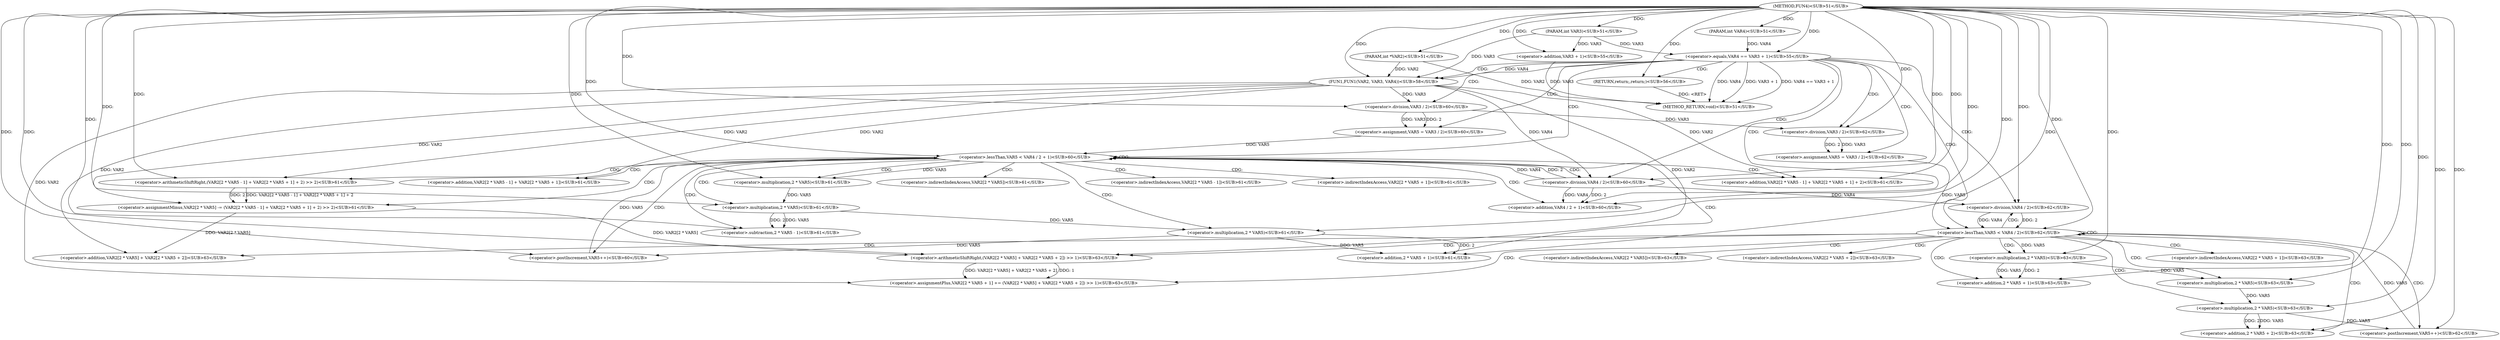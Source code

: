 
digraph "FUN4" {  

"11948" [label = "(METHOD,FUN4)<SUB>51</SUB>" ]

"12044" [label = "(METHOD_RETURN,void)<SUB>51</SUB>" ]

"11949" [label = "(PARAM,int *VAR2)<SUB>51</SUB>" ]

"11950" [label = "(PARAM,int VAR3)<SUB>51</SUB>" ]

"11951" [label = "(PARAM,int VAR4)<SUB>51</SUB>" ]

"11962" [label = "(FUN1,FUN1(VAR2, VAR3, VAR4))<SUB>58</SUB>" ]

"11955" [label = "(&lt;operator&gt;.equals,VAR4 == VAR3 + 1)<SUB>55</SUB>" ]

"11973" [label = "(&lt;operator&gt;.lessThan,VAR5 &lt; VAR4 / 2 + 1)<SUB>60</SUB>" ]

"11980" [label = "(&lt;operator&gt;.postIncrement,VAR5++)<SUB>60</SUB>" ]

"11982" [label = "(&lt;operator&gt;.assignmentMinus,VAR2[2 * VAR5] -= (VAR2[2 * VAR5 - 1] + VAR2[2 * VAR5 + 1] + 2) &gt;&gt; 2)<SUB>61</SUB>" ]

"12014" [label = "(&lt;operator&gt;.lessThan,VAR5 &lt; VAR4 / 2)<SUB>62</SUB>" ]

"12019" [label = "(&lt;operator&gt;.postIncrement,VAR5++)<SUB>62</SUB>" ]

"12021" [label = "(&lt;operator&gt;.assignmentPlus,VAR2[2 * VAR5 + 1] += (VAR2[2 * VAR5] + VAR2[2 * VAR5 + 2]) &gt;&gt; 1)<SUB>63</SUB>" ]

"11961" [label = "(RETURN,return;,return;)<SUB>56</SUB>" ]

"11968" [label = "(&lt;operator&gt;.assignment,VAR5 = VAR3 / 2)<SUB>60</SUB>" ]

"12009" [label = "(&lt;operator&gt;.assignment,VAR5 = VAR3 / 2)<SUB>62</SUB>" ]

"11957" [label = "(&lt;operator&gt;.addition,VAR3 + 1)<SUB>55</SUB>" ]

"11975" [label = "(&lt;operator&gt;.addition,VAR4 / 2 + 1)<SUB>60</SUB>" ]

"11988" [label = "(&lt;operator&gt;.arithmeticShiftRight,(VAR2[2 * VAR5 - 1] + VAR2[2 * VAR5 + 1] + 2) &gt;&gt; 2)<SUB>61</SUB>" ]

"12016" [label = "(&lt;operator&gt;.division,VAR4 / 2)<SUB>62</SUB>" ]

"12029" [label = "(&lt;operator&gt;.arithmeticShiftRight,(VAR2[2 * VAR5] + VAR2[2 * VAR5 + 2]) &gt;&gt; 1)<SUB>63</SUB>" ]

"11970" [label = "(&lt;operator&gt;.division,VAR3 / 2)<SUB>60</SUB>" ]

"11976" [label = "(&lt;operator&gt;.division,VAR4 / 2)<SUB>60</SUB>" ]

"11985" [label = "(&lt;operator&gt;.multiplication,2 * VAR5)<SUB>61</SUB>" ]

"11989" [label = "(&lt;operator&gt;.addition,VAR2[2 * VAR5 - 1] + VAR2[2 * VAR5 + 1] + 2)<SUB>61</SUB>" ]

"12011" [label = "(&lt;operator&gt;.division,VAR3 / 2)<SUB>62</SUB>" ]

"12024" [label = "(&lt;operator&gt;.addition,2 * VAR5 + 1)<SUB>63</SUB>" ]

"12030" [label = "(&lt;operator&gt;.addition,VAR2[2 * VAR5] + VAR2[2 * VAR5 + 2])<SUB>63</SUB>" ]

"11990" [label = "(&lt;operator&gt;.addition,VAR2[2 * VAR5 - 1] + VAR2[2 * VAR5 + 1])<SUB>61</SUB>" ]

"12025" [label = "(&lt;operator&gt;.multiplication,2 * VAR5)<SUB>63</SUB>" ]

"12033" [label = "(&lt;operator&gt;.multiplication,2 * VAR5)<SUB>63</SUB>" ]

"12038" [label = "(&lt;operator&gt;.addition,2 * VAR5 + 2)<SUB>63</SUB>" ]

"11993" [label = "(&lt;operator&gt;.subtraction,2 * VAR5 - 1)<SUB>61</SUB>" ]

"12000" [label = "(&lt;operator&gt;.addition,2 * VAR5 + 1)<SUB>61</SUB>" ]

"12039" [label = "(&lt;operator&gt;.multiplication,2 * VAR5)<SUB>63</SUB>" ]

"11994" [label = "(&lt;operator&gt;.multiplication,2 * VAR5)<SUB>61</SUB>" ]

"12001" [label = "(&lt;operator&gt;.multiplication,2 * VAR5)<SUB>61</SUB>" ]

"11983" [label = "(&lt;operator&gt;.indirectIndexAccess,VAR2[2 * VAR5])<SUB>61</SUB>" ]

"12022" [label = "(&lt;operator&gt;.indirectIndexAccess,VAR2[2 * VAR5 + 1])<SUB>63</SUB>" ]

"12031" [label = "(&lt;operator&gt;.indirectIndexAccess,VAR2[2 * VAR5])<SUB>63</SUB>" ]

"12036" [label = "(&lt;operator&gt;.indirectIndexAccess,VAR2[2 * VAR5 + 2])<SUB>63</SUB>" ]

"11991" [label = "(&lt;operator&gt;.indirectIndexAccess,VAR2[2 * VAR5 - 1])<SUB>61</SUB>" ]

"11998" [label = "(&lt;operator&gt;.indirectIndexAccess,VAR2[2 * VAR5 + 1])<SUB>61</SUB>" ]

  "11961" -> "12044"  [ label = "DDG: &lt;RET&gt;"] 

  "11949" -> "12044"  [ label = "DDG: VAR2"] 

  "11955" -> "12044"  [ label = "DDG: VAR4"] 

  "11957" -> "12044"  [ label = "DDG: VAR3"] 

  "11955" -> "12044"  [ label = "DDG: VAR3 + 1"] 

  "11955" -> "12044"  [ label = "DDG: VAR4 == VAR3 + 1"] 

  "11948" -> "11949"  [ label = "DDG: "] 

  "11948" -> "11950"  [ label = "DDG: "] 

  "11948" -> "11951"  [ label = "DDG: "] 

  "11949" -> "11962"  [ label = "DDG: VAR2"] 

  "11948" -> "11962"  [ label = "DDG: "] 

  "11950" -> "11962"  [ label = "DDG: VAR3"] 

  "11955" -> "11962"  [ label = "DDG: VAR4"] 

  "11988" -> "11982"  [ label = "DDG: VAR2[2 * VAR5 - 1] + VAR2[2 * VAR5 + 1] + 2"] 

  "11988" -> "11982"  [ label = "DDG: 2"] 

  "12029" -> "12021"  [ label = "DDG: VAR2[2 * VAR5] + VAR2[2 * VAR5 + 2]"] 

  "12029" -> "12021"  [ label = "DDG: 1"] 

  "11951" -> "11955"  [ label = "DDG: VAR4"] 

  "11948" -> "11955"  [ label = "DDG: "] 

  "11950" -> "11955"  [ label = "DDG: VAR3"] 

  "11948" -> "11961"  [ label = "DDG: "] 

  "11970" -> "11968"  [ label = "DDG: VAR3"] 

  "11970" -> "11968"  [ label = "DDG: 2"] 

  "11968" -> "11973"  [ label = "DDG: VAR5"] 

  "11980" -> "11973"  [ label = "DDG: VAR5"] 

  "11948" -> "11973"  [ label = "DDG: "] 

  "11976" -> "11973"  [ label = "DDG: VAR4"] 

  "11976" -> "11973"  [ label = "DDG: 2"] 

  "12001" -> "11980"  [ label = "DDG: VAR5"] 

  "11948" -> "11980"  [ label = "DDG: "] 

  "11962" -> "11982"  [ label = "DDG: VAR2"] 

  "12011" -> "12009"  [ label = "DDG: VAR3"] 

  "12011" -> "12009"  [ label = "DDG: 2"] 

  "12009" -> "12014"  [ label = "DDG: VAR5"] 

  "12019" -> "12014"  [ label = "DDG: VAR5"] 

  "11948" -> "12014"  [ label = "DDG: "] 

  "12016" -> "12014"  [ label = "DDG: VAR4"] 

  "12016" -> "12014"  [ label = "DDG: 2"] 

  "12039" -> "12019"  [ label = "DDG: VAR5"] 

  "11948" -> "12019"  [ label = "DDG: "] 

  "11962" -> "12021"  [ label = "DDG: VAR2"] 

  "11950" -> "11957"  [ label = "DDG: VAR3"] 

  "11948" -> "11957"  [ label = "DDG: "] 

  "11976" -> "11975"  [ label = "DDG: VAR4"] 

  "11976" -> "11975"  [ label = "DDG: 2"] 

  "11948" -> "11975"  [ label = "DDG: "] 

  "11962" -> "11988"  [ label = "DDG: VAR2"] 

  "11948" -> "11988"  [ label = "DDG: "] 

  "11976" -> "12016"  [ label = "DDG: VAR4"] 

  "11948" -> "12016"  [ label = "DDG: "] 

  "11962" -> "12029"  [ label = "DDG: VAR2"] 

  "11982" -> "12029"  [ label = "DDG: VAR2[2 * VAR5]"] 

  "11948" -> "12029"  [ label = "DDG: "] 

  "11962" -> "11970"  [ label = "DDG: VAR3"] 

  "11948" -> "11970"  [ label = "DDG: "] 

  "11962" -> "11976"  [ label = "DDG: VAR4"] 

  "11948" -> "11976"  [ label = "DDG: "] 

  "11948" -> "11985"  [ label = "DDG: "] 

  "11973" -> "11985"  [ label = "DDG: VAR5"] 

  "11962" -> "11989"  [ label = "DDG: VAR2"] 

  "11948" -> "11989"  [ label = "DDG: "] 

  "11970" -> "12011"  [ label = "DDG: VAR3"] 

  "11948" -> "12011"  [ label = "DDG: "] 

  "12025" -> "12024"  [ label = "DDG: 2"] 

  "12025" -> "12024"  [ label = "DDG: VAR5"] 

  "11948" -> "12024"  [ label = "DDG: "] 

  "11962" -> "12030"  [ label = "DDG: VAR2"] 

  "11982" -> "12030"  [ label = "DDG: VAR2[2 * VAR5]"] 

  "11962" -> "11990"  [ label = "DDG: VAR2"] 

  "11948" -> "12025"  [ label = "DDG: "] 

  "12014" -> "12025"  [ label = "DDG: VAR5"] 

  "11948" -> "12033"  [ label = "DDG: "] 

  "12025" -> "12033"  [ label = "DDG: VAR5"] 

  "12039" -> "12038"  [ label = "DDG: 2"] 

  "12039" -> "12038"  [ label = "DDG: VAR5"] 

  "11948" -> "12038"  [ label = "DDG: "] 

  "11994" -> "11993"  [ label = "DDG: 2"] 

  "11994" -> "11993"  [ label = "DDG: VAR5"] 

  "11948" -> "11993"  [ label = "DDG: "] 

  "12001" -> "12000"  [ label = "DDG: 2"] 

  "12001" -> "12000"  [ label = "DDG: VAR5"] 

  "11948" -> "12000"  [ label = "DDG: "] 

  "11948" -> "12039"  [ label = "DDG: "] 

  "12033" -> "12039"  [ label = "DDG: VAR5"] 

  "11948" -> "11994"  [ label = "DDG: "] 

  "11985" -> "11994"  [ label = "DDG: VAR5"] 

  "11948" -> "12001"  [ label = "DDG: "] 

  "11994" -> "12001"  [ label = "DDG: VAR5"] 

  "11955" -> "12011"  [ label = "CDG: "] 

  "11955" -> "12009"  [ label = "CDG: "] 

  "11955" -> "12014"  [ label = "CDG: "] 

  "11955" -> "11962"  [ label = "CDG: "] 

  "11955" -> "11975"  [ label = "CDG: "] 

  "11955" -> "11968"  [ label = "CDG: "] 

  "11955" -> "11970"  [ label = "CDG: "] 

  "11955" -> "11973"  [ label = "CDG: "] 

  "11955" -> "11976"  [ label = "CDG: "] 

  "11955" -> "11961"  [ label = "CDG: "] 

  "11955" -> "12016"  [ label = "CDG: "] 

  "11973" -> "11983"  [ label = "CDG: "] 

  "11973" -> "11989"  [ label = "CDG: "] 

  "11973" -> "11994"  [ label = "CDG: "] 

  "11973" -> "11991"  [ label = "CDG: "] 

  "11973" -> "11975"  [ label = "CDG: "] 

  "11973" -> "11988"  [ label = "CDG: "] 

  "11973" -> "11982"  [ label = "CDG: "] 

  "11973" -> "12000"  [ label = "CDG: "] 

  "11973" -> "11998"  [ label = "CDG: "] 

  "11973" -> "11990"  [ label = "CDG: "] 

  "11973" -> "11973"  [ label = "CDG: "] 

  "11973" -> "11980"  [ label = "CDG: "] 

  "11973" -> "11993"  [ label = "CDG: "] 

  "11973" -> "12001"  [ label = "CDG: "] 

  "11973" -> "11985"  [ label = "CDG: "] 

  "11973" -> "11976"  [ label = "CDG: "] 

  "12014" -> "12030"  [ label = "CDG: "] 

  "12014" -> "12038"  [ label = "CDG: "] 

  "12014" -> "12021"  [ label = "CDG: "] 

  "12014" -> "12025"  [ label = "CDG: "] 

  "12014" -> "12036"  [ label = "CDG: "] 

  "12014" -> "12014"  [ label = "CDG: "] 

  "12014" -> "12022"  [ label = "CDG: "] 

  "12014" -> "12039"  [ label = "CDG: "] 

  "12014" -> "12024"  [ label = "CDG: "] 

  "12014" -> "12029"  [ label = "CDG: "] 

  "12014" -> "12019"  [ label = "CDG: "] 

  "12014" -> "12033"  [ label = "CDG: "] 

  "12014" -> "12031"  [ label = "CDG: "] 

  "12014" -> "12016"  [ label = "CDG: "] 

}